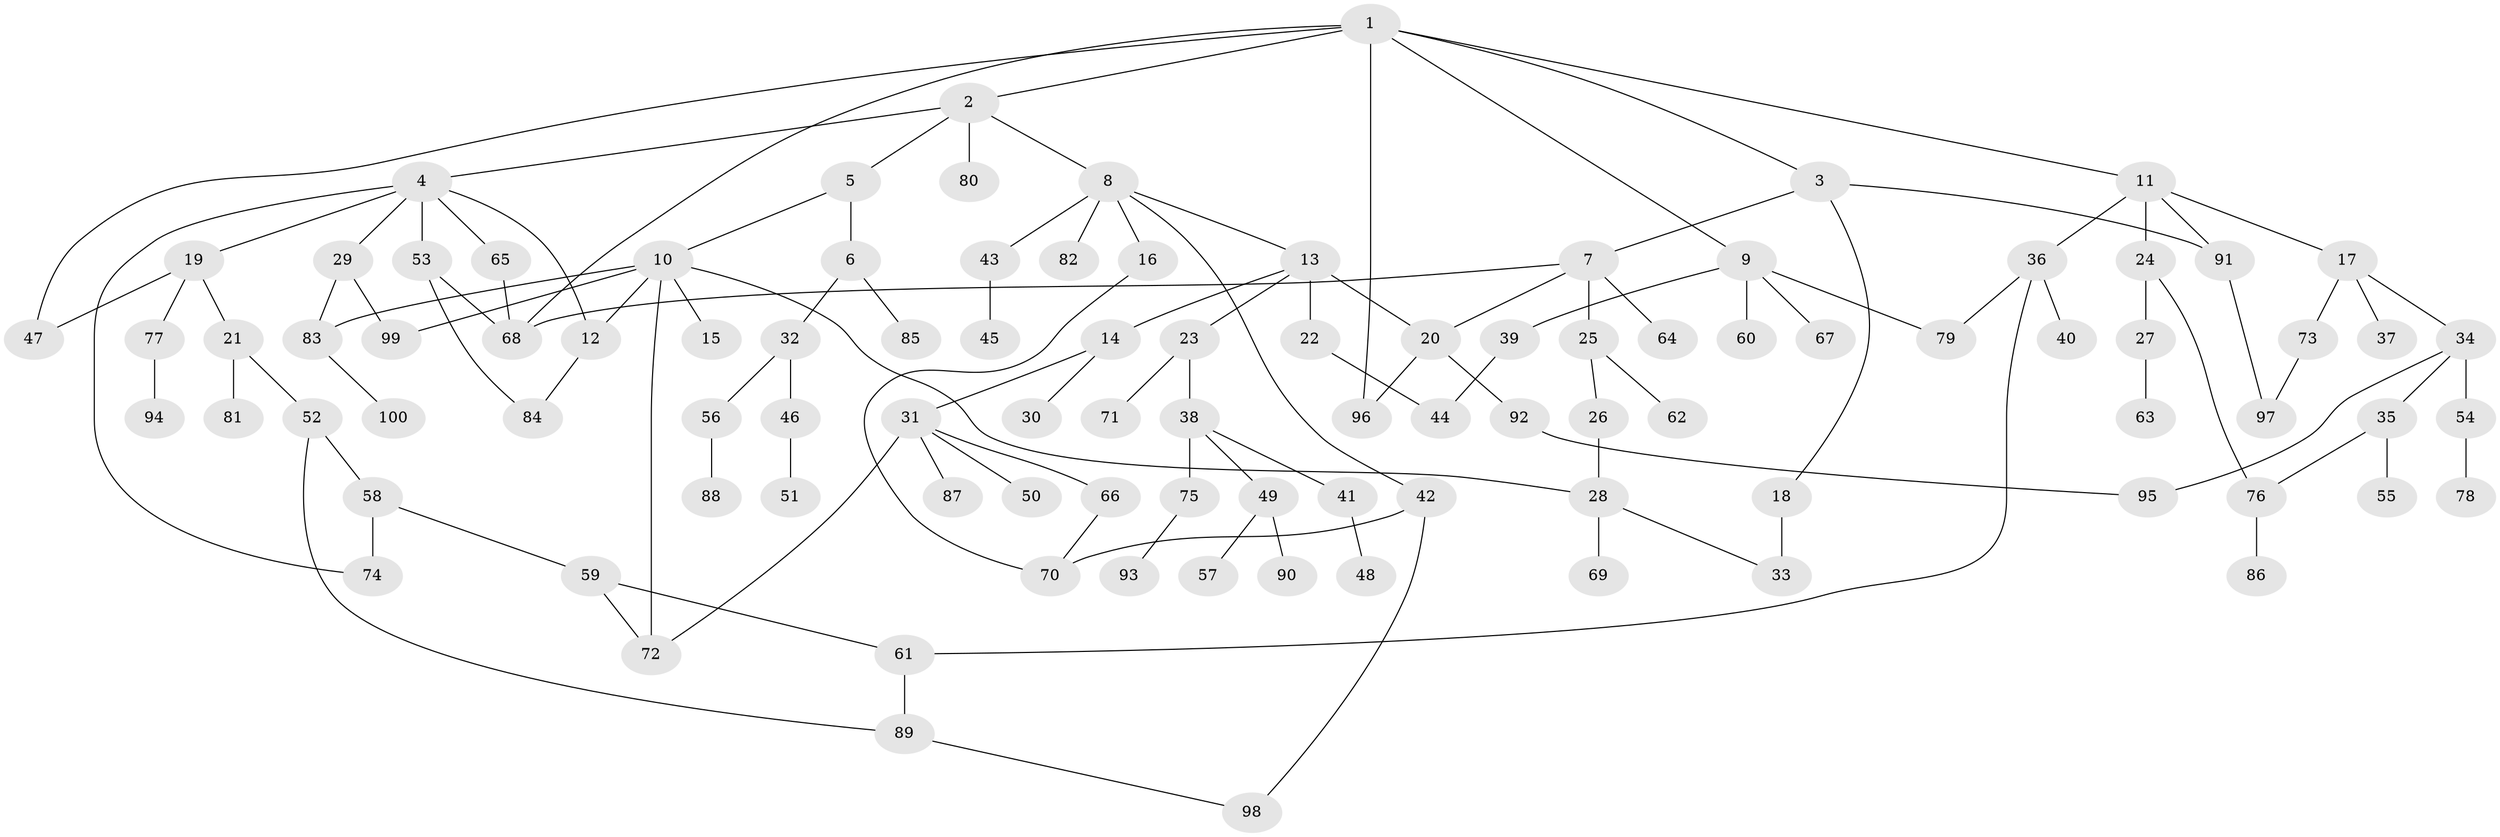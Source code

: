 // Generated by graph-tools (version 1.1) at 2025/54/02/21/25 11:54:43]
// undirected, 100 vertices, 125 edges
graph export_dot {
graph [start="1"]
  node [color=gray90,style=filled];
  1;
  2;
  3;
  4;
  5;
  6;
  7;
  8;
  9;
  10;
  11;
  12;
  13;
  14;
  15;
  16;
  17;
  18;
  19;
  20;
  21;
  22;
  23;
  24;
  25;
  26;
  27;
  28;
  29;
  30;
  31;
  32;
  33;
  34;
  35;
  36;
  37;
  38;
  39;
  40;
  41;
  42;
  43;
  44;
  45;
  46;
  47;
  48;
  49;
  50;
  51;
  52;
  53;
  54;
  55;
  56;
  57;
  58;
  59;
  60;
  61;
  62;
  63;
  64;
  65;
  66;
  67;
  68;
  69;
  70;
  71;
  72;
  73;
  74;
  75;
  76;
  77;
  78;
  79;
  80;
  81;
  82;
  83;
  84;
  85;
  86;
  87;
  88;
  89;
  90;
  91;
  92;
  93;
  94;
  95;
  96;
  97;
  98;
  99;
  100;
  1 -- 2;
  1 -- 3;
  1 -- 9;
  1 -- 11;
  1 -- 96;
  1 -- 47;
  1 -- 68;
  2 -- 4;
  2 -- 5;
  2 -- 8;
  2 -- 80;
  3 -- 7;
  3 -- 18;
  3 -- 91;
  4 -- 12;
  4 -- 19;
  4 -- 29;
  4 -- 53;
  4 -- 65;
  4 -- 74;
  5 -- 6;
  5 -- 10;
  6 -- 32;
  6 -- 85;
  7 -- 25;
  7 -- 64;
  7 -- 20;
  7 -- 68;
  8 -- 13;
  8 -- 16;
  8 -- 42;
  8 -- 43;
  8 -- 82;
  9 -- 39;
  9 -- 60;
  9 -- 67;
  9 -- 79;
  10 -- 15;
  10 -- 83;
  10 -- 12;
  10 -- 99;
  10 -- 72;
  10 -- 28;
  11 -- 17;
  11 -- 24;
  11 -- 36;
  11 -- 91;
  12 -- 84;
  13 -- 14;
  13 -- 20;
  13 -- 22;
  13 -- 23;
  14 -- 30;
  14 -- 31;
  16 -- 70;
  17 -- 34;
  17 -- 37;
  17 -- 73;
  18 -- 33;
  19 -- 21;
  19 -- 47;
  19 -- 77;
  20 -- 92;
  20 -- 96;
  21 -- 52;
  21 -- 81;
  22 -- 44;
  23 -- 38;
  23 -- 71;
  24 -- 27;
  24 -- 76;
  25 -- 26;
  25 -- 62;
  26 -- 28;
  27 -- 63;
  28 -- 33;
  28 -- 69;
  29 -- 99;
  29 -- 83;
  31 -- 50;
  31 -- 66;
  31 -- 72;
  31 -- 87;
  32 -- 46;
  32 -- 56;
  34 -- 35;
  34 -- 54;
  34 -- 95;
  35 -- 55;
  35 -- 76;
  36 -- 40;
  36 -- 79;
  36 -- 61;
  38 -- 41;
  38 -- 49;
  38 -- 75;
  39 -- 44;
  41 -- 48;
  42 -- 98;
  42 -- 70;
  43 -- 45;
  46 -- 51;
  49 -- 57;
  49 -- 90;
  52 -- 58;
  52 -- 89;
  53 -- 68;
  53 -- 84;
  54 -- 78;
  56 -- 88;
  58 -- 59;
  58 -- 74;
  59 -- 61;
  59 -- 72;
  61 -- 89;
  65 -- 68;
  66 -- 70;
  73 -- 97;
  75 -- 93;
  76 -- 86;
  77 -- 94;
  83 -- 100;
  89 -- 98;
  91 -- 97;
  92 -- 95;
}
